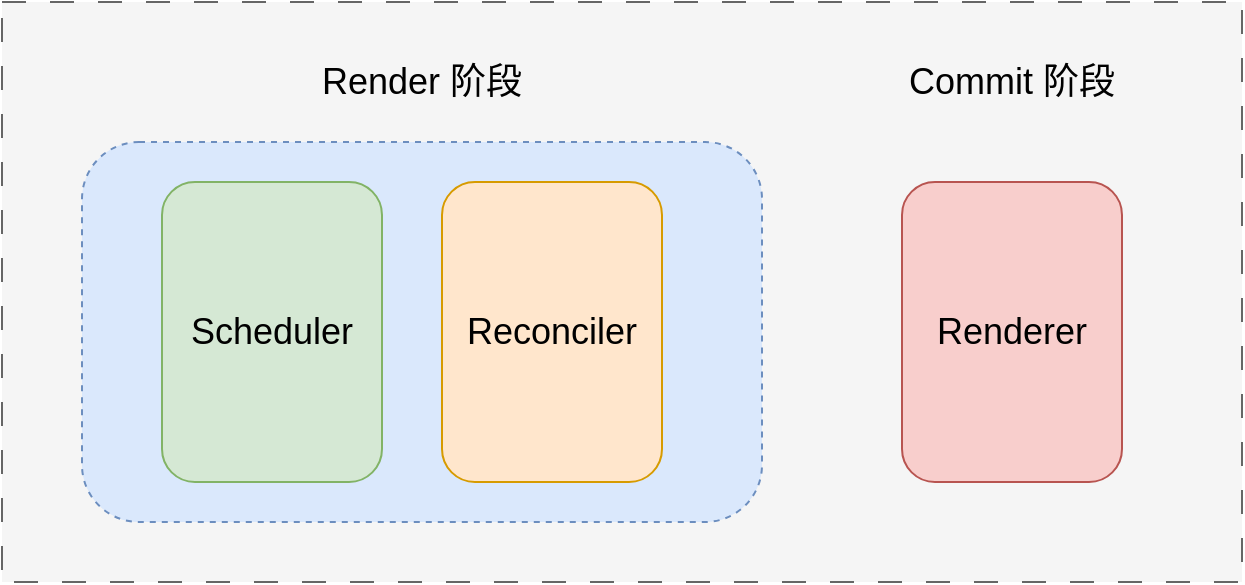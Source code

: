 <mxfile version="23.0.2" type="github">
  <diagram name="第 1 页" id="37VrIsKAk9BVpjl1O9j8">
    <mxGraphModel dx="1194" dy="658" grid="1" gridSize="10" guides="1" tooltips="1" connect="1" arrows="1" fold="1" page="1" pageScale="1" pageWidth="1654" pageHeight="2336" math="0" shadow="0">
      <root>
        <mxCell id="0" />
        <mxCell id="1" parent="0" />
        <mxCell id="8jnuI69k24XkxoJ7mfdI-3" value="" style="rounded=0;whiteSpace=wrap;html=1;fillColor=#f5f5f5;strokeColor=#666666;fontColor=#333333;movable=0;resizable=0;rotatable=0;deletable=0;editable=0;locked=1;connectable=0;dashed=1;dashPattern=12 12;" vertex="1" parent="1">
          <mxGeometry x="300" y="160" width="620" height="290" as="geometry" />
        </mxCell>
        <mxCell id="8jnuI69k24XkxoJ7mfdI-1" value="" style="rounded=1;whiteSpace=wrap;html=1;fillColor=#dae8fc;strokeColor=#6c8ebf;movable=0;resizable=0;rotatable=0;deletable=0;editable=0;locked=1;connectable=0;dashed=1;" vertex="1" parent="1">
          <mxGeometry x="340" y="230" width="340" height="190" as="geometry" />
        </mxCell>
        <mxCell id="8jnuI69k24XkxoJ7mfdI-4" value="Render 阶段" style="text;html=1;strokeColor=none;fillColor=none;align=center;verticalAlign=middle;whiteSpace=wrap;rounded=0;fontSize=18;movable=0;resizable=0;rotatable=0;deletable=0;editable=0;locked=1;connectable=0;" vertex="1" parent="1">
          <mxGeometry x="430" y="180" width="160" height="40" as="geometry" />
        </mxCell>
        <mxCell id="8jnuI69k24XkxoJ7mfdI-5" value="Commit 阶段" style="text;html=1;strokeColor=none;fillColor=none;align=center;verticalAlign=middle;whiteSpace=wrap;rounded=0;fontSize=18;movable=0;resizable=0;rotatable=0;deletable=0;editable=0;locked=1;connectable=0;" vertex="1" parent="1">
          <mxGeometry x="725" y="180" width="160" height="40" as="geometry" />
        </mxCell>
        <mxCell id="8jnuI69k24XkxoJ7mfdI-6" value="Scheduler" style="rounded=1;whiteSpace=wrap;html=1;fillColor=#d5e8d4;strokeColor=#82b366;fontSize=18;movable=0;resizable=0;rotatable=0;deletable=0;editable=0;locked=1;connectable=0;" vertex="1" parent="1">
          <mxGeometry x="380" y="250" width="110" height="150" as="geometry" />
        </mxCell>
        <mxCell id="8jnuI69k24XkxoJ7mfdI-7" value="Reconciler" style="rounded=1;whiteSpace=wrap;html=1;fillColor=#ffe6cc;strokeColor=#d79b00;fontSize=18;movable=0;resizable=0;rotatable=0;deletable=0;editable=0;locked=1;connectable=0;" vertex="1" parent="1">
          <mxGeometry x="520" y="250" width="110" height="150" as="geometry" />
        </mxCell>
        <mxCell id="8jnuI69k24XkxoJ7mfdI-8" value="Renderer" style="rounded=1;whiteSpace=wrap;html=1;fillColor=#f8cecc;strokeColor=#b85450;fontSize=18;movable=0;resizable=0;rotatable=0;deletable=0;editable=0;locked=1;connectable=0;" vertex="1" parent="1">
          <mxGeometry x="750" y="250" width="110" height="150" as="geometry" />
        </mxCell>
      </root>
    </mxGraphModel>
  </diagram>
</mxfile>
